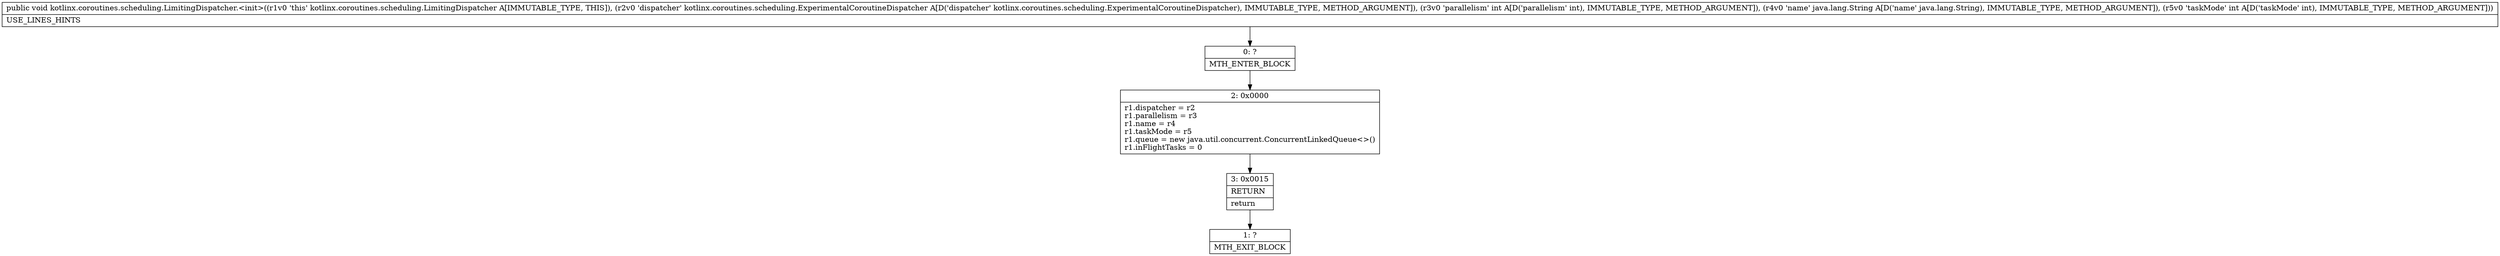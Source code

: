 digraph "CFG forkotlinx.coroutines.scheduling.LimitingDispatcher.\<init\>(Lkotlinx\/coroutines\/scheduling\/ExperimentalCoroutineDispatcher;ILjava\/lang\/String;I)V" {
Node_0 [shape=record,label="{0\:\ ?|MTH_ENTER_BLOCK\l}"];
Node_2 [shape=record,label="{2\:\ 0x0000|r1.dispatcher = r2\lr1.parallelism = r3\lr1.name = r4\lr1.taskMode = r5\lr1.queue = new java.util.concurrent.ConcurrentLinkedQueue\<\>()\lr1.inFlightTasks = 0\l}"];
Node_3 [shape=record,label="{3\:\ 0x0015|RETURN\l|return\l}"];
Node_1 [shape=record,label="{1\:\ ?|MTH_EXIT_BLOCK\l}"];
MethodNode[shape=record,label="{public void kotlinx.coroutines.scheduling.LimitingDispatcher.\<init\>((r1v0 'this' kotlinx.coroutines.scheduling.LimitingDispatcher A[IMMUTABLE_TYPE, THIS]), (r2v0 'dispatcher' kotlinx.coroutines.scheduling.ExperimentalCoroutineDispatcher A[D('dispatcher' kotlinx.coroutines.scheduling.ExperimentalCoroutineDispatcher), IMMUTABLE_TYPE, METHOD_ARGUMENT]), (r3v0 'parallelism' int A[D('parallelism' int), IMMUTABLE_TYPE, METHOD_ARGUMENT]), (r4v0 'name' java.lang.String A[D('name' java.lang.String), IMMUTABLE_TYPE, METHOD_ARGUMENT]), (r5v0 'taskMode' int A[D('taskMode' int), IMMUTABLE_TYPE, METHOD_ARGUMENT]))  | USE_LINES_HINTS\l}"];
MethodNode -> Node_0;Node_0 -> Node_2;
Node_2 -> Node_3;
Node_3 -> Node_1;
}

